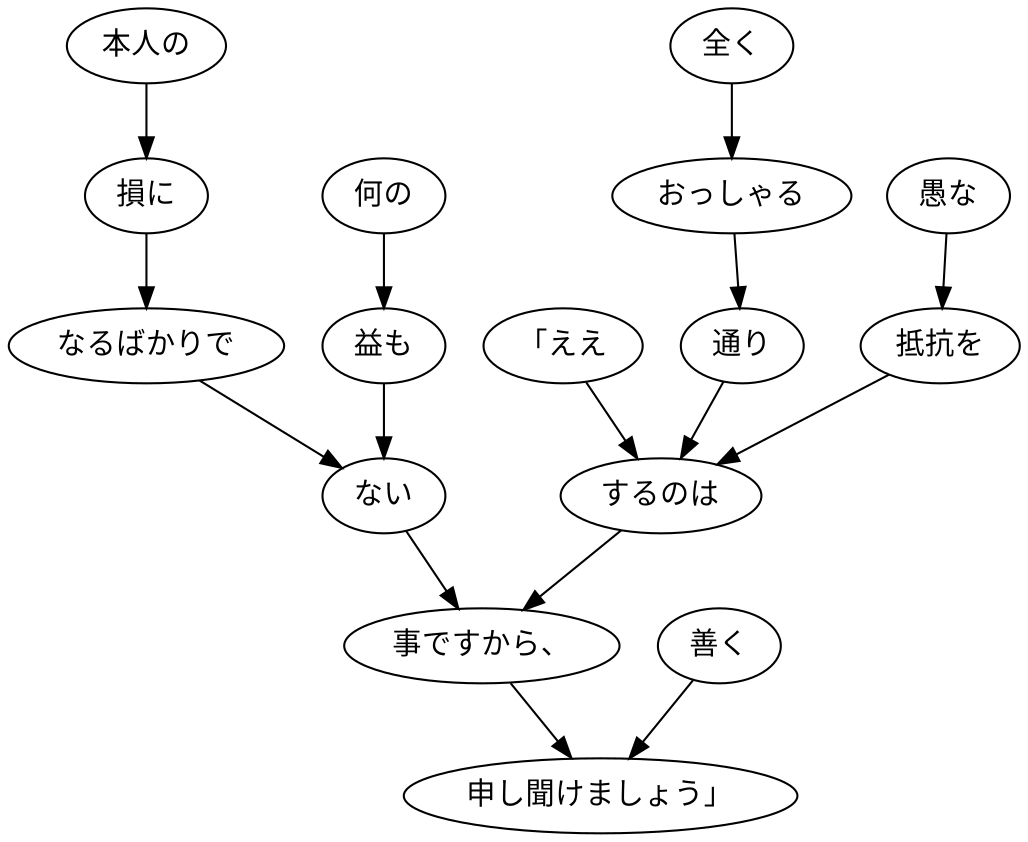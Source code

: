 digraph graph2163 {
	node0 [label="「ええ"];
	node1 [label="全く"];
	node2 [label="おっしゃる"];
	node3 [label="通り"];
	node4 [label="愚な"];
	node5 [label="抵抗を"];
	node6 [label="するのは"];
	node7 [label="本人の"];
	node8 [label="損に"];
	node9 [label="なるばかりで"];
	node10 [label="何の"];
	node11 [label="益も"];
	node12 [label="ない"];
	node13 [label="事ですから、"];
	node14 [label="善く"];
	node15 [label="申し聞けましょう」"];
	node0 -> node6;
	node1 -> node2;
	node2 -> node3;
	node3 -> node6;
	node4 -> node5;
	node5 -> node6;
	node6 -> node13;
	node7 -> node8;
	node8 -> node9;
	node9 -> node12;
	node10 -> node11;
	node11 -> node12;
	node12 -> node13;
	node13 -> node15;
	node14 -> node15;
}
